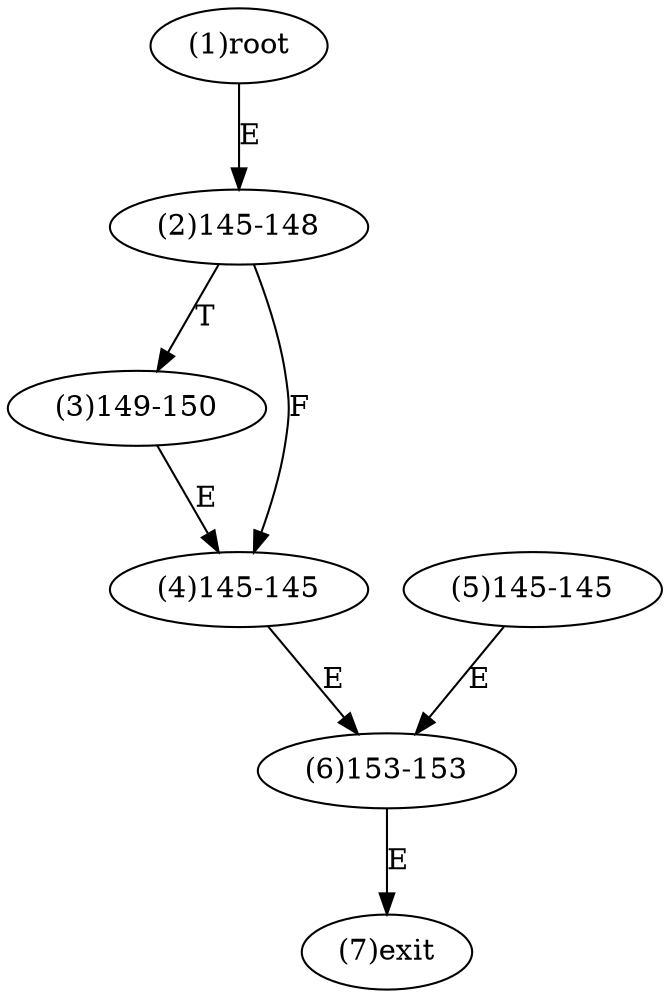 digraph "" { 
1[ label="(1)root"];
2[ label="(2)145-148"];
3[ label="(3)149-150"];
4[ label="(4)145-145"];
5[ label="(5)145-145"];
6[ label="(6)153-153"];
7[ label="(7)exit"];
1->2[ label="E"];
2->4[ label="F"];
2->3[ label="T"];
3->4[ label="E"];
4->6[ label="E"];
5->6[ label="E"];
6->7[ label="E"];
}